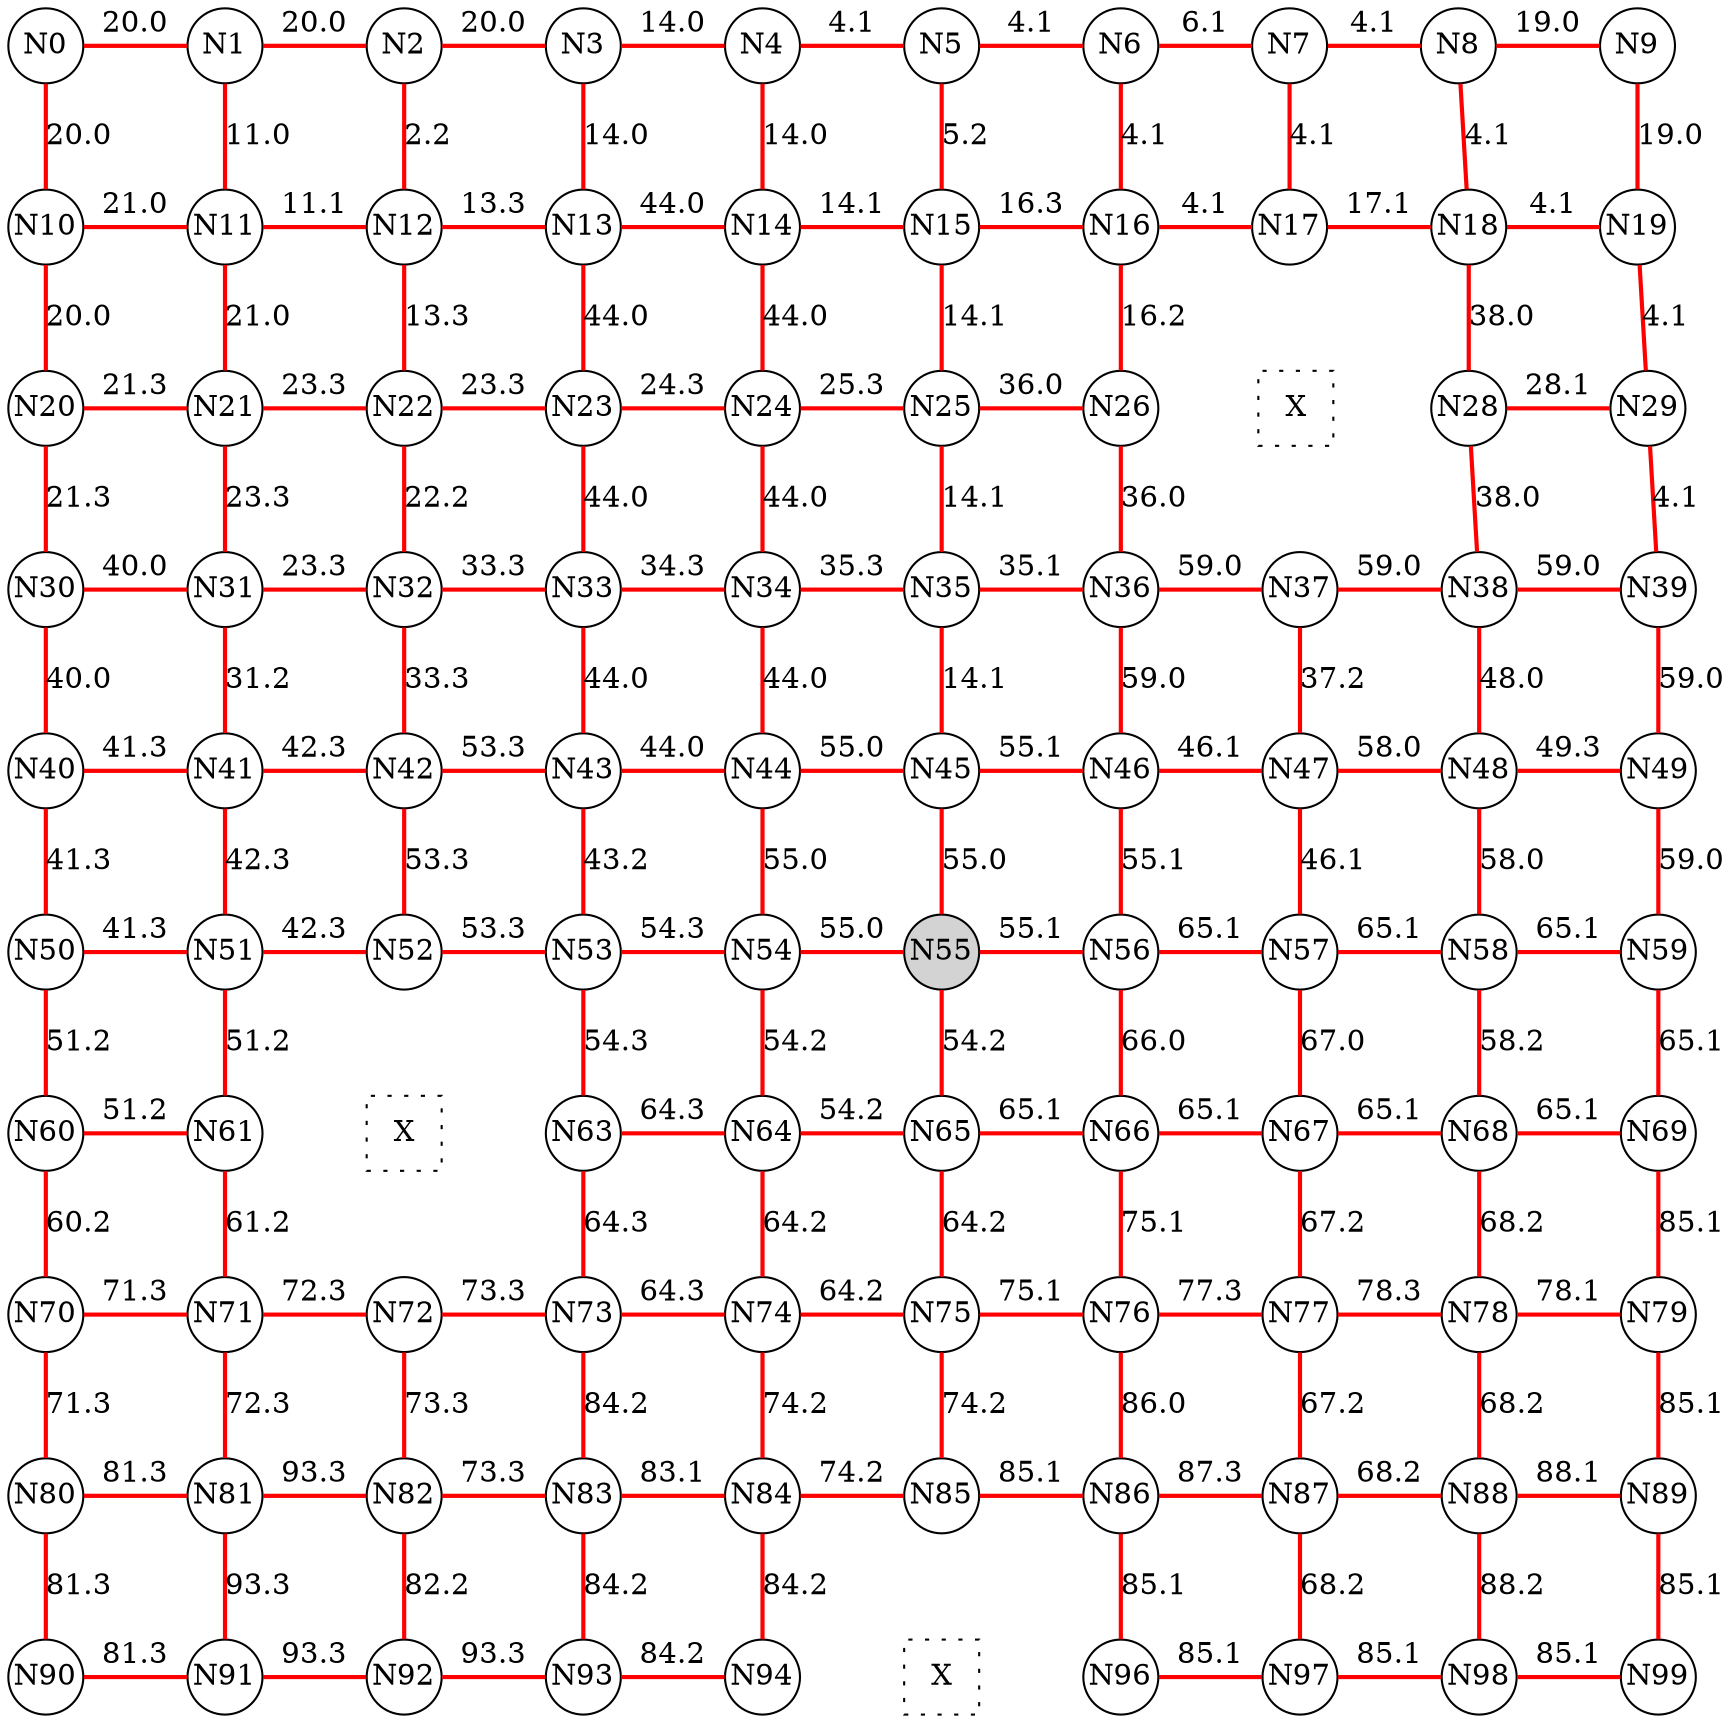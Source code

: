 
 digraph G { graph [layout=dot] 
 {rank=same; N0 [shape=circle, fixedsize=true]; N1 [shape=circle, fixedsize=true]; N2 [shape=circle, fixedsize=true]; N3 [shape=circle, fixedsize=true]; N4 [shape=circle, fixedsize=true]; N5 [shape=circle, fixedsize=true]; N6 [shape=circle, fixedsize=true]; N7 [shape=circle, fixedsize=true]; N8 [shape=circle, fixedsize=true]; N9 [shape=circle, fixedsize=true];  }
 {rank=same; N10 [shape=circle, fixedsize=true]; N11 [shape=circle, fixedsize=true]; N12 [shape=circle, fixedsize=true]; N13 [shape=circle, fixedsize=true]; N14 [shape=circle, fixedsize=true]; N15 [shape=circle, fixedsize=true]; N16 [shape=circle, fixedsize=true]; N17 [shape=circle, fixedsize=true]; N18 [shape=circle, fixedsize=true]; N19 [shape=circle, fixedsize=true];  }
 {rank=same; N20 [shape=circle, fixedsize=true]; N21 [shape=circle, fixedsize=true]; N22 [shape=circle, fixedsize=true]; N23 [shape=circle, fixedsize=true]; N24 [shape=circle, fixedsize=true]; N25 [shape=circle, fixedsize=true]; N26 [shape=circle, fixedsize=true]; N27 [shape=square, style=dotted, fixedsize=true, label=X]; N28 [shape=circle, fixedsize=true]; N29 [shape=circle, fixedsize=true];  }
 {rank=same; N30 [shape=circle, fixedsize=true]; N31 [shape=circle, fixedsize=true]; N32 [shape=circle, fixedsize=true]; N33 [shape=circle, fixedsize=true]; N34 [shape=circle, fixedsize=true]; N35 [shape=circle, fixedsize=true]; N36 [shape=circle, fixedsize=true]; N37 [shape=circle, fixedsize=true]; N38 [shape=circle, fixedsize=true]; N39 [shape=circle, fixedsize=true];  }
 {rank=same; N40 [shape=circle, fixedsize=true]; N41 [shape=circle, fixedsize=true]; N42 [shape=circle, fixedsize=true]; N43 [shape=circle, fixedsize=true]; N44 [shape=circle, fixedsize=true]; N45 [shape=circle, fixedsize=true]; N46 [shape=circle, fixedsize=true]; N47 [shape=circle, fixedsize=true]; N48 [shape=circle, fixedsize=true]; N49 [shape=circle, fixedsize=true];  }
 {rank=same; N50 [shape=circle, fixedsize=true]; N51 [shape=circle, fixedsize=true]; N52 [shape=circle, fixedsize=true]; N53 [shape=circle, fixedsize=true]; N54 [shape=circle, fixedsize=true]; N55 [shape=circle, style=filled, fixedsize=true]; N56 [shape=circle, fixedsize=true]; N57 [shape=circle, fixedsize=true]; N58 [shape=circle, fixedsize=true]; N59 [shape=circle, fixedsize=true];  }
 {rank=same; N60 [shape=circle, fixedsize=true]; N61 [shape=circle, fixedsize=true]; N62 [shape=square, style=dotted, fixedsize=true, label=X]; N63 [shape=circle, fixedsize=true]; N64 [shape=circle, fixedsize=true]; N65 [shape=circle, fixedsize=true]; N66 [shape=circle, fixedsize=true]; N67 [shape=circle, fixedsize=true]; N68 [shape=circle, fixedsize=true]; N69 [shape=circle, fixedsize=true];  }
 {rank=same; N70 [shape=circle, fixedsize=true]; N71 [shape=circle, fixedsize=true]; N72 [shape=circle, fixedsize=true]; N73 [shape=circle, fixedsize=true]; N74 [shape=circle, fixedsize=true]; N75 [shape=circle, fixedsize=true]; N76 [shape=circle, fixedsize=true]; N77 [shape=circle, fixedsize=true]; N78 [shape=circle, fixedsize=true]; N79 [shape=circle, fixedsize=true];  }
 {rank=same; N80 [shape=circle, fixedsize=true]; N81 [shape=circle, fixedsize=true]; N82 [shape=circle, fixedsize=true]; N83 [shape=circle, fixedsize=true]; N84 [shape=circle, fixedsize=true]; N85 [shape=circle, fixedsize=true]; N86 [shape=circle, fixedsize=true]; N87 [shape=circle, fixedsize=true]; N88 [shape=circle, fixedsize=true]; N89 [shape=circle, fixedsize=true];  }
 {rank=same; N90 [shape=circle, fixedsize=true]; N91 [shape=circle, fixedsize=true]; N92 [shape=circle, fixedsize=true]; N93 [shape=circle, fixedsize=true]; N94 [shape=circle, fixedsize=true]; N95 [shape=square, style=dotted, fixedsize=true, label=X]; N96 [shape=circle, fixedsize=true]; N97 [shape=circle, fixedsize=true]; N98 [shape=circle, fixedsize=true]; N99 [shape=circle, fixedsize=true];  }
N0->N1 [dir=none, color=red, style=bold, label="20.0"]
N1->N2 [dir=none, color=red, style=bold, label="20.0"]
N2->N3 [dir=none, color=red, style=bold, label="20.0"]
N3->N4 [dir=none, color=red, style=bold, label="14.0"]
N4->N5 [dir=none, color=red, style=bold, label="4.1"]
N5->N6 [dir=none, color=red, style=bold, label="4.1"]
N6->N7 [dir=none, color=red, style=bold, label="6.1"]
N7->N8 [dir=none, color=red, style=bold, label="4.1"]
N8->N9 [dir=none, color=red, style=bold, label="19.0"]
N10->N11 [dir=none, color=red, style=bold, label="21.0"]
N11->N12 [dir=none, color=red, style=bold, label="11.1"]
N12->N13 [dir=none, color=red, style=bold, label="13.3"]
N13->N14 [dir=none, color=red, style=bold, label="44.0"]
N14->N15 [dir=none, color=red, style=bold, label="14.1"]
N15->N16 [dir=none, color=red, style=bold, label="16.3"]
N16->N17 [dir=none, color=red, style=bold, label="4.1"]
N17->N18 [dir=none, color=red, style=bold, label="17.1"]
N18->N19 [dir=none, color=red, style=bold, label="4.1"]
N20->N21 [dir=none, color=red, style=bold, label="21.3"]
N21->N22 [dir=none, color=red, style=bold, label="23.3"]
N22->N23 [dir=none, color=red, style=bold, label="23.3"]
N23->N24 [dir=none, color=red, style=bold, label="24.3"]
N24->N25 [dir=none, color=red, style=bold, label="25.3"]
N25->N26 [dir=none, color=red, style=bold, label="36.0"]
N26->N27 [dir=none, style=invis, label=" "]
N27->N28 [dir=none, style=invis, label=" "]
N28->N29 [dir=none, color=red, style=bold, label="28.1"]
N30->N31 [dir=none, color=red, style=bold, label="40.0"]
N31->N32 [dir=none, color=red, style=bold, label="23.3"]
N32->N33 [dir=none, color=red, style=bold, label="33.3"]
N33->N34 [dir=none, color=red, style=bold, label="34.3"]
N34->N35 [dir=none, color=red, style=bold, label="35.3"]
N35->N36 [dir=none, color=red, style=bold, label="35.1"]
N36->N37 [dir=none, color=red, style=bold, label="59.0"]
N37->N38 [dir=none, color=red, style=bold, label="59.0"]
N38->N39 [dir=none, color=red, style=bold, label="59.0"]
N40->N41 [dir=none, color=red, style=bold, label="41.3"]
N41->N42 [dir=none, color=red, style=bold, label="42.3"]
N42->N43 [dir=none, color=red, style=bold, label="53.3"]
N43->N44 [dir=none, color=red, style=bold, label="44.0"]
N44->N45 [dir=none, color=red, style=bold, label="55.0"]
N45->N46 [dir=none, color=red, style=bold, label="55.1"]
N46->N47 [dir=none, color=red, style=bold, label="46.1"]
N47->N48 [dir=none, color=red, style=bold, label="58.0"]
N48->N49 [dir=none, color=red, style=bold, label="49.3"]
N50->N51 [dir=none, color=red, style=bold, label="41.3"]
N51->N52 [dir=none, color=red, style=bold, label="42.3"]
N52->N53 [dir=none, color=red, style=bold, label="53.3"]
N53->N54 [dir=none, color=red, style=bold, label="54.3"]
N54->N55 [dir=none, color=red, style=bold, label="55.0"]
N55->N56 [dir=none, color=red, style=bold, label="55.1"]
N56->N57 [dir=none, color=red, style=bold, label="65.1"]
N57->N58 [dir=none, color=red, style=bold, label="65.1"]
N58->N59 [dir=none, color=red, style=bold, label="65.1"]
N60->N61 [dir=none, color=red, style=bold, label="51.2"]
N61->N62 [dir=none, style=invis, label=" "]
N62->N63 [dir=none, style=invis, label=" "]
N63->N64 [dir=none, color=red, style=bold, label="64.3"]
N64->N65 [dir=none, color=red, style=bold, label="54.2"]
N65->N66 [dir=none, color=red, style=bold, label="65.1"]
N66->N67 [dir=none, color=red, style=bold, label="65.1"]
N67->N68 [dir=none, color=red, style=bold, label="65.1"]
N68->N69 [dir=none, color=red, style=bold, label="65.1"]
N70->N71 [dir=none, color=red, style=bold, label="71.3"]
N71->N72 [dir=none, color=red, style=bold, label="72.3"]
N72->N73 [dir=none, color=red, style=bold, label="73.3"]
N73->N74 [dir=none, color=red, style=bold, label="64.3"]
N74->N75 [dir=none, color=red, style=bold, label="64.2"]
N75->N76 [dir=none, color=red, style=bold, label="75.1"]
N76->N77 [dir=none, color=red, style=bold, label="77.3"]
N77->N78 [dir=none, color=red, style=bold, label="78.3"]
N78->N79 [dir=none, color=red, style=bold, label="78.1"]
N80->N81 [dir=none, color=red, style=bold, label="81.3"]
N81->N82 [dir=none, color=red, style=bold, label="93.3"]
N82->N83 [dir=none, color=red, style=bold, label="73.3"]
N83->N84 [dir=none, color=red, style=bold, label="83.1"]
N84->N85 [dir=none, color=red, style=bold, label="74.2"]
N85->N86 [dir=none, color=red, style=bold, label="85.1"]
N86->N87 [dir=none, color=red, style=bold, label="87.3"]
N87->N88 [dir=none, color=red, style=bold, label="68.2"]
N88->N89 [dir=none, color=red, style=bold, label="88.1"]
N90->N91 [dir=none, color=red, style=bold, label="81.3"]
N91->N92 [dir=none, color=red, style=bold, label="93.3"]
N92->N93 [dir=none, color=red, style=bold, label="93.3"]
N93->N94 [dir=none, color=red, style=bold, label="84.2"]
N94->N95 [dir=none, style=invis, label=" "]
N95->N96 [dir=none, style=invis, label=" "]
N96->N97 [dir=none, color=red, style=bold, label="85.1"]
N97->N98 [dir=none, color=red, style=bold, label="85.1"]
N98->N99 [dir=none, color=red, style=bold, label="85.1"]
N0->N10 [dir=none, color=red, style=bold, label="20.0"]
N10->N20 [dir=none, color=red, style=bold, label="20.0"]
N20->N30 [dir=none, color=red, style=bold, label="21.3"]
N30->N40 [dir=none, color=red, style=bold, label="40.0"]
N40->N50 [dir=none, color=red, style=bold, label="41.3"]
N50->N60 [dir=none, color=red, style=bold, label="51.2"]
N60->N70 [dir=none, color=red, style=bold, label="60.2"]
N70->N80 [dir=none, color=red, style=bold, label="71.3"]
N80->N90 [dir=none, color=red, style=bold, label="81.3"]
N1->N11 [dir=none, color=red, style=bold, label="11.0"]
N11->N21 [dir=none, color=red, style=bold, label="21.0"]
N21->N31 [dir=none, color=red, style=bold, label="23.3"]
N31->N41 [dir=none, color=red, style=bold, label="31.2"]
N41->N51 [dir=none, color=red, style=bold, label="42.3"]
N51->N61 [dir=none, color=red, style=bold, label="51.2"]
N61->N71 [dir=none, color=red, style=bold, label="61.2"]
N71->N81 [dir=none, color=red, style=bold, label="72.3"]
N81->N91 [dir=none, color=red, style=bold, label="93.3"]
N2->N12 [dir=none, color=red, style=bold, label="2.2"]
N12->N22 [dir=none, color=red, style=bold, label="13.3"]
N22->N32 [dir=none, color=red, style=bold, label="22.2"]
N32->N42 [dir=none, color=red, style=bold, label="33.3"]
N42->N52 [dir=none, color=red, style=bold, label="53.3"]
N52->N62 [dir=none, style=invis, label=" "]
N62->N72 [dir=none, style=invis, label=" "]
N72->N82 [dir=none, color=red, style=bold, label="73.3"]
N82->N92 [dir=none, color=red, style=bold, label="82.2"]
N3->N13 [dir=none, color=red, style=bold, label="14.0"]
N13->N23 [dir=none, color=red, style=bold, label="44.0"]
N23->N33 [dir=none, color=red, style=bold, label="44.0"]
N33->N43 [dir=none, color=red, style=bold, label="44.0"]
N43->N53 [dir=none, color=red, style=bold, label="43.2"]
N53->N63 [dir=none, color=red, style=bold, label="54.3"]
N63->N73 [dir=none, color=red, style=bold, label="64.3"]
N73->N83 [dir=none, color=red, style=bold, label="84.2"]
N83->N93 [dir=none, color=red, style=bold, label="84.2"]
N4->N14 [dir=none, color=red, style=bold, label="14.0"]
N14->N24 [dir=none, color=red, style=bold, label="44.0"]
N24->N34 [dir=none, color=red, style=bold, label="44.0"]
N34->N44 [dir=none, color=red, style=bold, label="44.0"]
N44->N54 [dir=none, color=red, style=bold, label="55.0"]
N54->N64 [dir=none, color=red, style=bold, label="54.2"]
N64->N74 [dir=none, color=red, style=bold, label="64.2"]
N74->N84 [dir=none, color=red, style=bold, label="74.2"]
N84->N94 [dir=none, color=red, style=bold, label="84.2"]
N5->N15 [dir=none, color=red, style=bold, label="5.2"]
N15->N25 [dir=none, color=red, style=bold, label="14.1"]
N25->N35 [dir=none, color=red, style=bold, label="14.1"]
N35->N45 [dir=none, color=red, style=bold, label="14.1"]
N45->N55 [dir=none, color=red, style=bold, label="55.0"]
N55->N65 [dir=none, color=red, style=bold, label="54.2"]
N65->N75 [dir=none, color=red, style=bold, label="64.2"]
N75->N85 [dir=none, color=red, style=bold, label="74.2"]
N85->N95 [dir=none, style=invis, label=" "]
N6->N16 [dir=none, color=red, style=bold, label="4.1"]
N16->N26 [dir=none, color=red, style=bold, label="16.2"]
N26->N36 [dir=none, color=red, style=bold, label="36.0"]
N36->N46 [dir=none, color=red, style=bold, label="59.0"]
N46->N56 [dir=none, color=red, style=bold, label="55.1"]
N56->N66 [dir=none, color=red, style=bold, label="66.0"]
N66->N76 [dir=none, color=red, style=bold, label="75.1"]
N76->N86 [dir=none, color=red, style=bold, label="86.0"]
N86->N96 [dir=none, color=red, style=bold, label="85.1"]
N7->N17 [dir=none, color=red, style=bold, label="4.1"]
N17->N27 [dir=none, style=invis, label=" "]
N27->N37 [dir=none, style=invis, label=" "]
N37->N47 [dir=none, color=red, style=bold, label="37.2"]
N47->N57 [dir=none, color=red, style=bold, label="46.1"]
N57->N67 [dir=none, color=red, style=bold, label="67.0"]
N67->N77 [dir=none, color=red, style=bold, label="67.2"]
N77->N87 [dir=none, color=red, style=bold, label="67.2"]
N87->N97 [dir=none, color=red, style=bold, label="68.2"]
N8->N18 [dir=none, color=red, style=bold, label="4.1"]
N18->N28 [dir=none, color=red, style=bold, label="38.0"]
N28->N38 [dir=none, color=red, style=bold, label="38.0"]
N38->N48 [dir=none, color=red, style=bold, label="48.0"]
N48->N58 [dir=none, color=red, style=bold, label="58.0"]
N58->N68 [dir=none, color=red, style=bold, label="58.2"]
N68->N78 [dir=none, color=red, style=bold, label="68.2"]
N78->N88 [dir=none, color=red, style=bold, label="68.2"]
N88->N98 [dir=none, color=red, style=bold, label="88.2"]
N9->N19 [dir=none, color=red, style=bold, label="19.0"]
N19->N29 [dir=none, color=red, style=bold, label="4.1"]
N29->N39 [dir=none, color=red, style=bold, label="4.1"]
N39->N49 [dir=none, color=red, style=bold, label="59.0"]
N49->N59 [dir=none, color=red, style=bold, label="59.0"]
N59->N69 [dir=none, color=red, style=bold, label="65.1"]
N69->N79 [dir=none, color=red, style=bold, label="85.1"]
N79->N89 [dir=none, color=red, style=bold, label="85.1"]
N89->N99 [dir=none, color=red, style=bold, label="85.1"]
 }